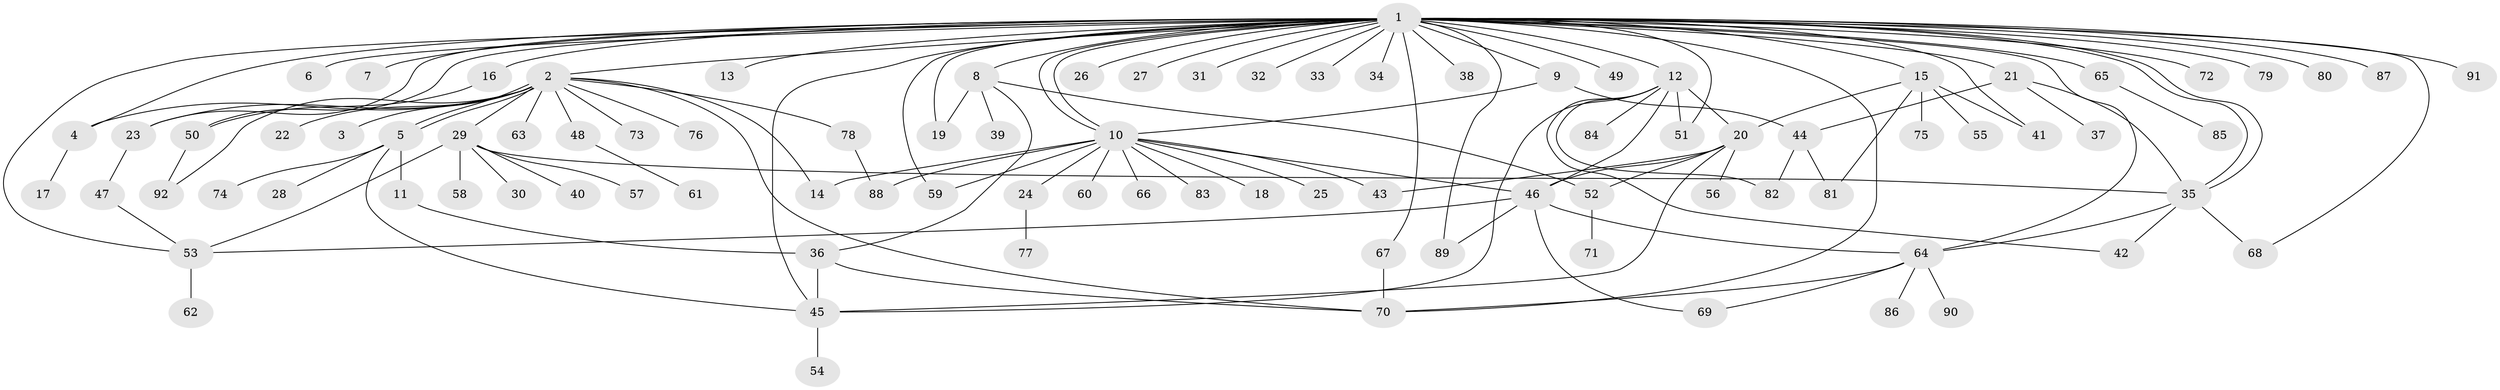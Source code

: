 // Generated by graph-tools (version 1.1) at 2025/49/03/09/25 03:49:47]
// undirected, 92 vertices, 133 edges
graph export_dot {
graph [start="1"]
  node [color=gray90,style=filled];
  1;
  2;
  3;
  4;
  5;
  6;
  7;
  8;
  9;
  10;
  11;
  12;
  13;
  14;
  15;
  16;
  17;
  18;
  19;
  20;
  21;
  22;
  23;
  24;
  25;
  26;
  27;
  28;
  29;
  30;
  31;
  32;
  33;
  34;
  35;
  36;
  37;
  38;
  39;
  40;
  41;
  42;
  43;
  44;
  45;
  46;
  47;
  48;
  49;
  50;
  51;
  52;
  53;
  54;
  55;
  56;
  57;
  58;
  59;
  60;
  61;
  62;
  63;
  64;
  65;
  66;
  67;
  68;
  69;
  70;
  71;
  72;
  73;
  74;
  75;
  76;
  77;
  78;
  79;
  80;
  81;
  82;
  83;
  84;
  85;
  86;
  87;
  88;
  89;
  90;
  91;
  92;
  1 -- 2;
  1 -- 4;
  1 -- 6;
  1 -- 7;
  1 -- 8;
  1 -- 9;
  1 -- 10;
  1 -- 10;
  1 -- 12;
  1 -- 13;
  1 -- 15;
  1 -- 16;
  1 -- 19;
  1 -- 21;
  1 -- 23;
  1 -- 26;
  1 -- 27;
  1 -- 31;
  1 -- 32;
  1 -- 33;
  1 -- 34;
  1 -- 35;
  1 -- 35;
  1 -- 38;
  1 -- 41;
  1 -- 45;
  1 -- 49;
  1 -- 50;
  1 -- 51;
  1 -- 53;
  1 -- 59;
  1 -- 64;
  1 -- 65;
  1 -- 67;
  1 -- 68;
  1 -- 70;
  1 -- 72;
  1 -- 79;
  1 -- 80;
  1 -- 87;
  1 -- 89;
  1 -- 91;
  2 -- 3;
  2 -- 4;
  2 -- 5;
  2 -- 5;
  2 -- 14;
  2 -- 22;
  2 -- 23;
  2 -- 29;
  2 -- 48;
  2 -- 63;
  2 -- 70;
  2 -- 73;
  2 -- 76;
  2 -- 78;
  2 -- 92;
  4 -- 17;
  5 -- 11;
  5 -- 28;
  5 -- 45;
  5 -- 74;
  8 -- 19;
  8 -- 36;
  8 -- 39;
  8 -- 52;
  9 -- 10;
  9 -- 44;
  10 -- 14;
  10 -- 18;
  10 -- 24;
  10 -- 25;
  10 -- 43;
  10 -- 46;
  10 -- 59;
  10 -- 60;
  10 -- 66;
  10 -- 83;
  10 -- 88;
  11 -- 36;
  12 -- 20;
  12 -- 42;
  12 -- 45;
  12 -- 46;
  12 -- 51;
  12 -- 82;
  12 -- 84;
  15 -- 20;
  15 -- 41;
  15 -- 55;
  15 -- 75;
  15 -- 81;
  16 -- 50;
  20 -- 43;
  20 -- 45;
  20 -- 46;
  20 -- 52;
  20 -- 56;
  21 -- 35;
  21 -- 37;
  21 -- 44;
  23 -- 47;
  24 -- 77;
  29 -- 30;
  29 -- 35;
  29 -- 40;
  29 -- 53;
  29 -- 57;
  29 -- 58;
  35 -- 42;
  35 -- 64;
  35 -- 68;
  36 -- 45;
  36 -- 70;
  44 -- 81;
  44 -- 82;
  45 -- 54;
  46 -- 53;
  46 -- 64;
  46 -- 69;
  46 -- 89;
  47 -- 53;
  48 -- 61;
  50 -- 92;
  52 -- 71;
  53 -- 62;
  64 -- 69;
  64 -- 70;
  64 -- 86;
  64 -- 90;
  65 -- 85;
  67 -- 70;
  78 -- 88;
}
